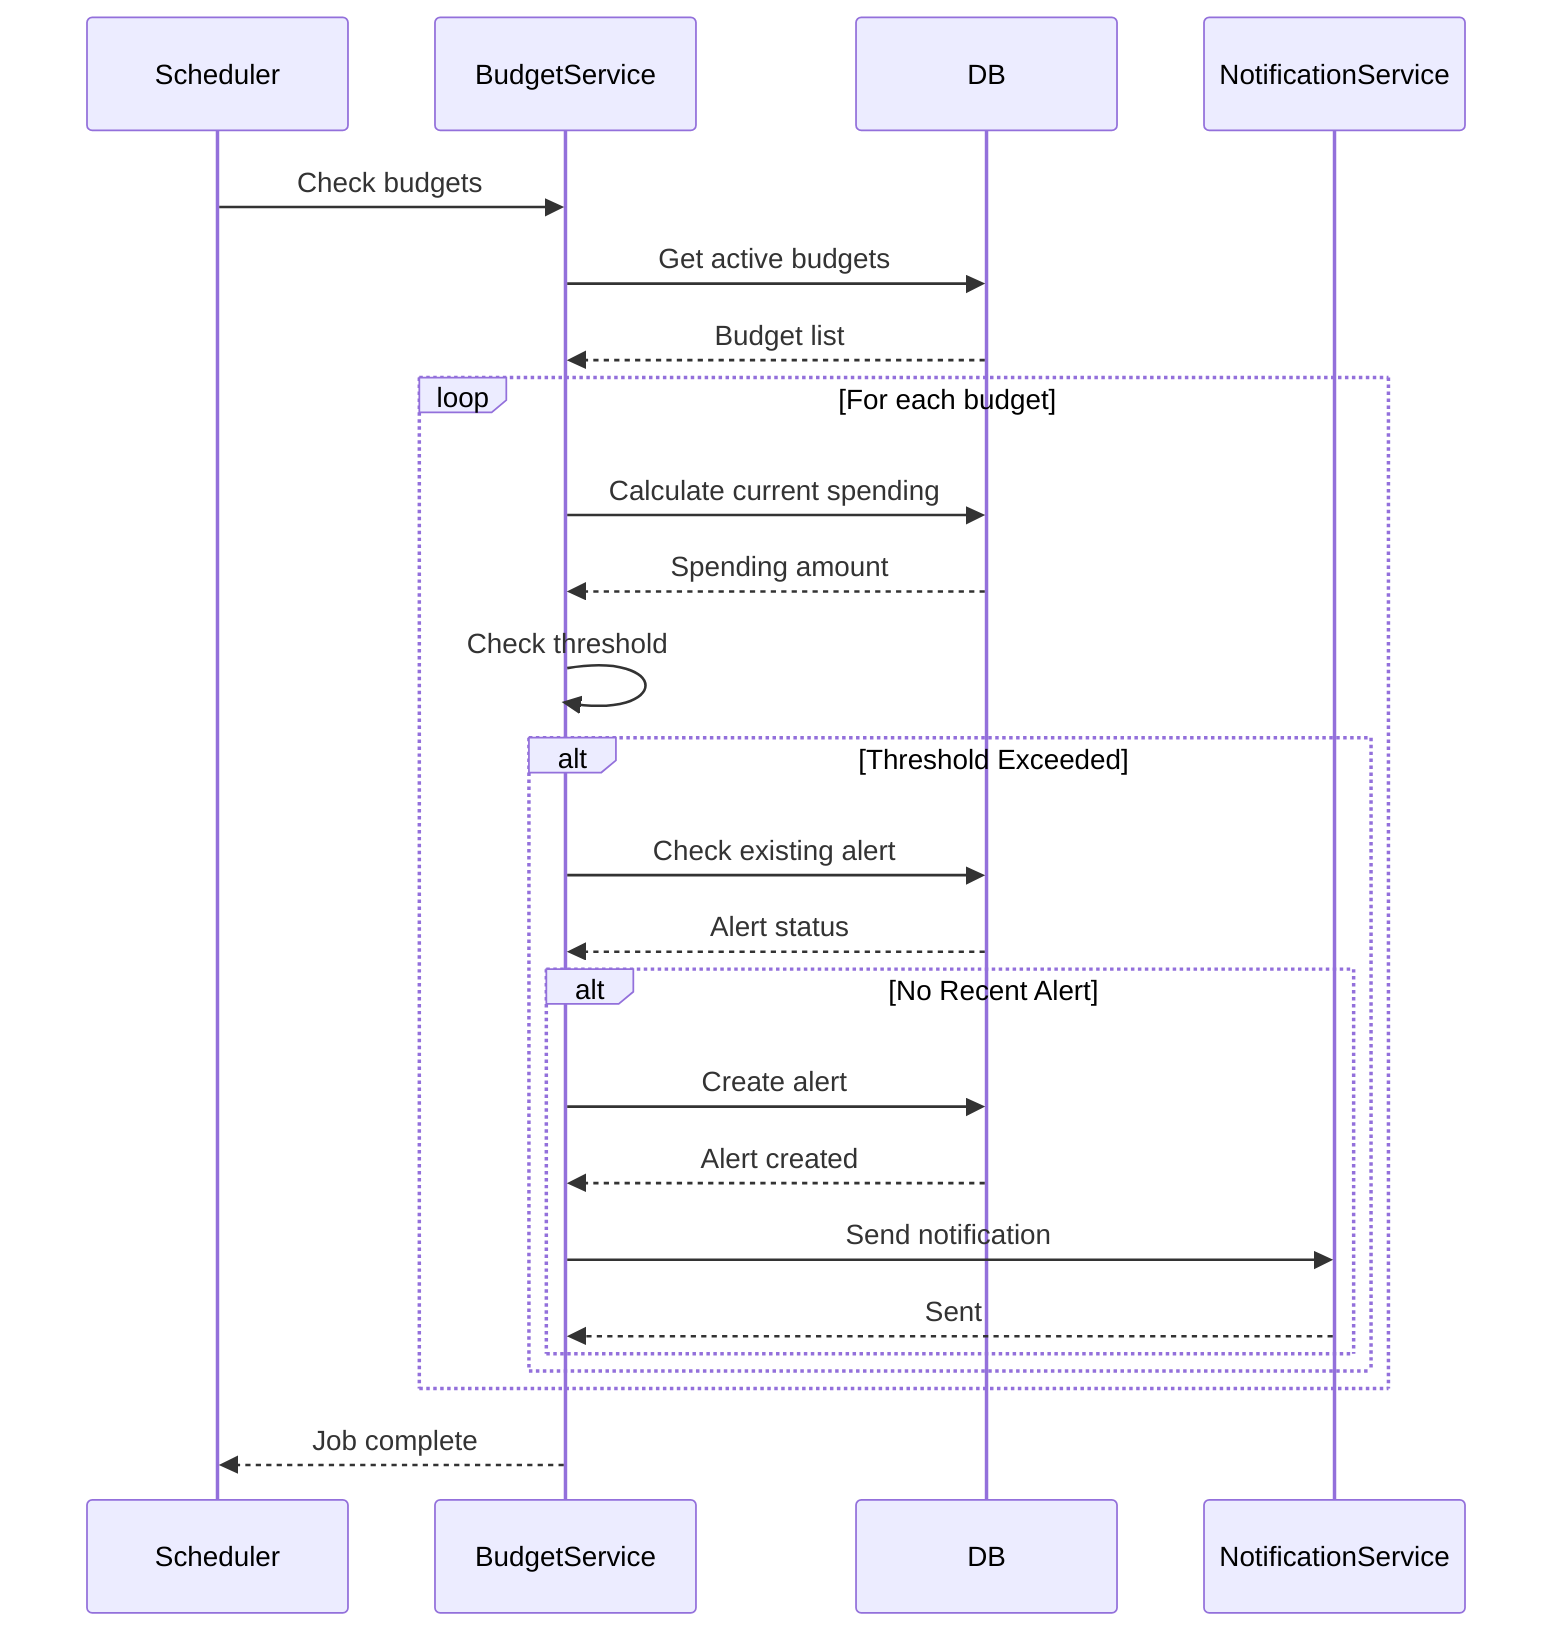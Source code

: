 sequenceDiagram
    participant Scheduler
    participant BudgetService
    participant DB
    participant NotificationService
    
    Scheduler->>BudgetService: Check budgets
    BudgetService->>DB: Get active budgets
    DB-->>BudgetService: Budget list
    
    loop For each budget
        BudgetService->>DB: Calculate current spending
        DB-->>BudgetService: Spending amount
        BudgetService->>BudgetService: Check threshold
        alt Threshold Exceeded
            BudgetService->>DB: Check existing alert
            DB-->>BudgetService: Alert status
            alt No Recent Alert
                BudgetService->>DB: Create alert
                DB-->>BudgetService: Alert created
                BudgetService->>NotificationService: Send notification
                NotificationService-->>BudgetService: Sent
            end
        end
    end
    
    BudgetService-->>Scheduler: Job complete